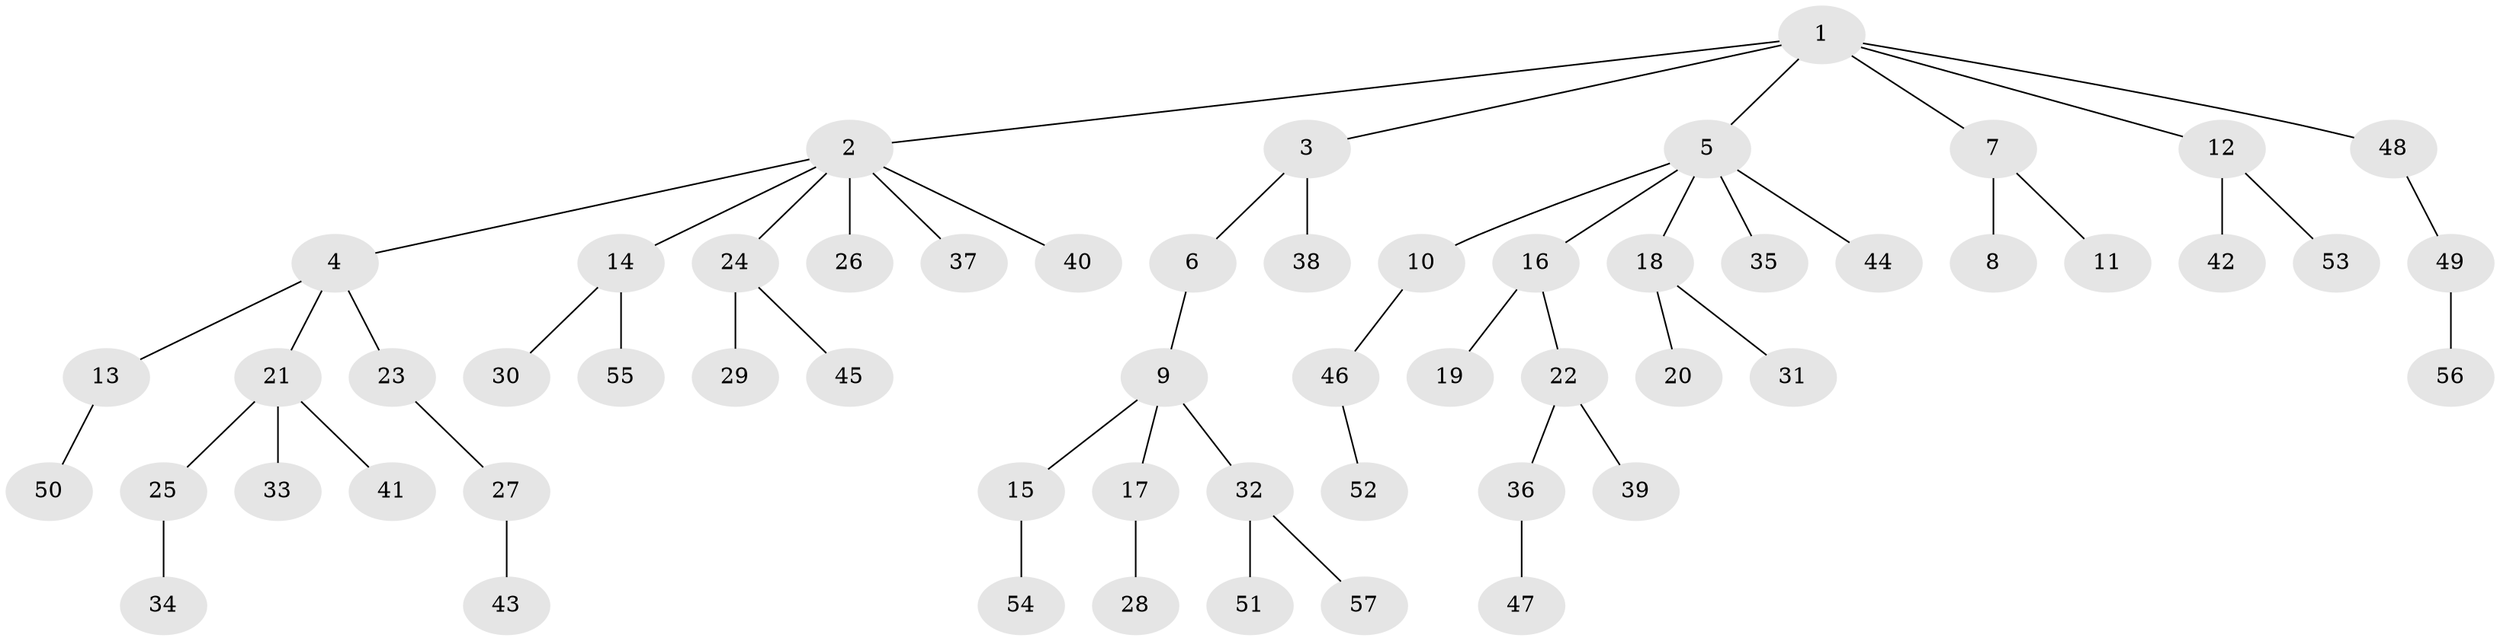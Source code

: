 // Generated by graph-tools (version 1.1) at 2025/11/02/27/25 16:11:25]
// undirected, 57 vertices, 56 edges
graph export_dot {
graph [start="1"]
  node [color=gray90,style=filled];
  1;
  2;
  3;
  4;
  5;
  6;
  7;
  8;
  9;
  10;
  11;
  12;
  13;
  14;
  15;
  16;
  17;
  18;
  19;
  20;
  21;
  22;
  23;
  24;
  25;
  26;
  27;
  28;
  29;
  30;
  31;
  32;
  33;
  34;
  35;
  36;
  37;
  38;
  39;
  40;
  41;
  42;
  43;
  44;
  45;
  46;
  47;
  48;
  49;
  50;
  51;
  52;
  53;
  54;
  55;
  56;
  57;
  1 -- 2;
  1 -- 3;
  1 -- 5;
  1 -- 7;
  1 -- 12;
  1 -- 48;
  2 -- 4;
  2 -- 14;
  2 -- 24;
  2 -- 26;
  2 -- 37;
  2 -- 40;
  3 -- 6;
  3 -- 38;
  4 -- 13;
  4 -- 21;
  4 -- 23;
  5 -- 10;
  5 -- 16;
  5 -- 18;
  5 -- 35;
  5 -- 44;
  6 -- 9;
  7 -- 8;
  7 -- 11;
  9 -- 15;
  9 -- 17;
  9 -- 32;
  10 -- 46;
  12 -- 42;
  12 -- 53;
  13 -- 50;
  14 -- 30;
  14 -- 55;
  15 -- 54;
  16 -- 19;
  16 -- 22;
  17 -- 28;
  18 -- 20;
  18 -- 31;
  21 -- 25;
  21 -- 33;
  21 -- 41;
  22 -- 36;
  22 -- 39;
  23 -- 27;
  24 -- 29;
  24 -- 45;
  25 -- 34;
  27 -- 43;
  32 -- 51;
  32 -- 57;
  36 -- 47;
  46 -- 52;
  48 -- 49;
  49 -- 56;
}
